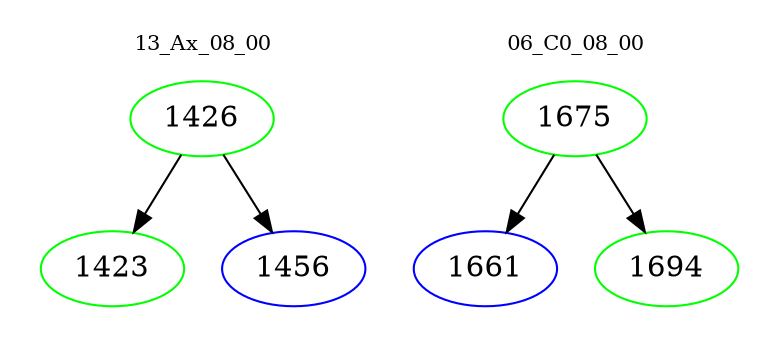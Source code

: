 digraph{
subgraph cluster_0 {
color = white
label = "13_Ax_08_00";
fontsize=10;
T0_1426 [label="1426", color="green"]
T0_1426 -> T0_1423 [color="black"]
T0_1423 [label="1423", color="green"]
T0_1426 -> T0_1456 [color="black"]
T0_1456 [label="1456", color="blue"]
}
subgraph cluster_1 {
color = white
label = "06_C0_08_00";
fontsize=10;
T1_1675 [label="1675", color="green"]
T1_1675 -> T1_1661 [color="black"]
T1_1661 [label="1661", color="blue"]
T1_1675 -> T1_1694 [color="black"]
T1_1694 [label="1694", color="green"]
}
}
